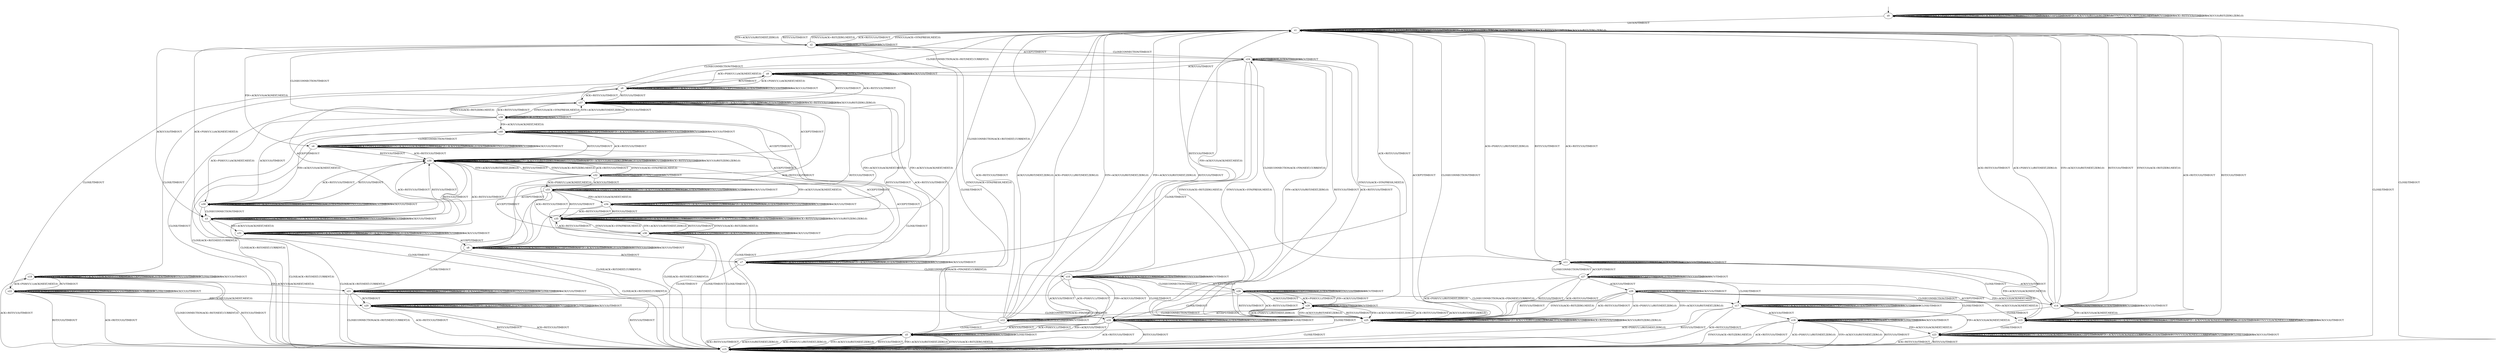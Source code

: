 digraph h6 {
s0 [label="s0"];
s1 [label="s1"];
s15 [label="s15"];
s2 [label="s2"];
s25 [label="s25"];
s3 [label="s3"];
s4 [label="s4"];
s5 [label="s5"];
s24 [label="s24"];
s6 [label="s6"];
s7 [label="s7"];
s30 [label="s30"];
s31 [label="s31"];
s8 [label="s8"];
s9 [label="s9"];
s10 [label="s10"];
s19 [label="s19"];
s20 [label="s20"];
s32 [label="s32"];
s37 [label="s37"];
s11 [label="s11"];
s12 [label="s12"];
s16 [label="s16"];
s21 [label="s21"];
s22 [label="s22"];
s26 [label="s26"];
s33 [label="s33"];
s34 [label="s34"];
s38 [label="s38"];
s13 [label="s13"];
s14 [label="s14"];
s17 [label="s17"];
s27 [label="s27"];
s28 [label="s28"];
s35 [label="s35"];
s39 [label="s39"];
s40 [label="s40"];
s18 [label="s18"];
s23 [label="s23"];
s29 [label="s29"];
s36 [label="s36"];
s0 -> s0 [label="CLOSECONNECTION/TIMEOUT"];
s0 -> s0 [label="ACK+PSH(V,V,1)/RST(ZERO,ZERO,0)"];
s0 -> s0 [label="SYN+ACK(V,V,0)/RST(ZERO,ZERO,0)"];
s0 -> s0 [label="RST(V,V,0)/TIMEOUT"];
s0 -> s0 [label="ACCEPT/TIMEOUT"];
s0 -> s0 [label="FIN+ACK(V,V,0)/RST(ZERO,ZERO,0)"];
s0 -> s1 [label="LISTEN/TIMEOUT"];
s0 -> s0 [label="SYN(V,V,0)/ACK+RST(ZERO,NEXT,0)"];
s0 -> s0 [label="RCV/TIMEOUT"];
s0 -> s0 [label="ACK+RST(V,V,0)/TIMEOUT"];
s0 -> s15 [label="CLOSE/TIMEOUT"];
s0 -> s0 [label="ACK(V,V,0)/RST(ZERO,ZERO,0)"];
s1 -> s1 [label="CLOSECONNECTION/TIMEOUT"];
s1 -> s1 [label="ACK+PSH(V,V,1)/RST(ZERO,ZERO,0)"];
s1 -> s1 [label="SYN+ACK(V,V,0)/RST(ZERO,ZERO,0)"];
s1 -> s1 [label="RST(V,V,0)/TIMEOUT"];
s1 -> s25 [label="ACCEPT/TIMEOUT"];
s1 -> s1 [label="FIN+ACK(V,V,0)/RST(ZERO,ZERO,0)"];
s1 -> s1 [label="LISTEN/TIMEOUT"];
s1 -> s2 [label="SYN(V,V,0)/ACK+SYN(FRESH,NEXT,0)"];
s1 -> s1 [label="RCV/TIMEOUT"];
s1 -> s1 [label="ACK+RST(V,V,0)/TIMEOUT"];
s1 -> s15 [label="CLOSE/TIMEOUT"];
s1 -> s1 [label="ACK(V,V,0)/RST(ZERO,ZERO,0)"];
s15 -> s15 [label="CLOSECONNECTION/TIMEOUT"];
s15 -> s15 [label="ACK+PSH(V,V,1)/RST(ZERO,ZERO,0)"];
s15 -> s15 [label="SYN+ACK(V,V,0)/RST(ZERO,ZERO,0)"];
s15 -> s15 [label="RST(V,V,0)/TIMEOUT"];
s15 -> s15 [label="ACCEPT/TIMEOUT"];
s15 -> s15 [label="FIN+ACK(V,V,0)/RST(ZERO,ZERO,0)"];
s15 -> s15 [label="LISTEN/TIMEOUT"];
s15 -> s15 [label="SYN(V,V,0)/ACK+RST(ZERO,NEXT,0)"];
s15 -> s15 [label="RCV/TIMEOUT"];
s15 -> s15 [label="ACK+RST(V,V,0)/TIMEOUT"];
s15 -> s15 [label="CLOSE/TIMEOUT"];
s15 -> s15 [label="ACK(V,V,0)/RST(ZERO,ZERO,0)"];
s2 -> s2 [label="CLOSECONNECTION/TIMEOUT"];
s2 -> s3 [label="ACK+PSH(V,V,1)/ACK(NEXT,NEXT,0)"];
s2 -> s1 [label="SYN+ACK(V,V,0)/RST(NEXT,ZERO,0)"];
s2 -> s1 [label="RST(V,V,0)/TIMEOUT"];
s2 -> s24 [label="ACCEPT/TIMEOUT"];
s2 -> s4 [label="FIN+ACK(V,V,0)/ACK(NEXT,NEXT,0)"];
s2 -> s2 [label="LISTEN/TIMEOUT"];
s2 -> s1 [label="SYN(V,V,0)/ACK+RST(ZERO,NEXT,0)"];
s2 -> s2 [label="RCV/TIMEOUT"];
s2 -> s1 [label="ACK+RST(V,V,0)/TIMEOUT"];
s2 -> s5 [label="CLOSE/TIMEOUT"];
s2 -> s3 [label="ACK(V,V,0)/TIMEOUT"];
s25 -> s1 [label="CLOSECONNECTION/TIMEOUT"];
s25 -> s25 [label="ACK+PSH(V,V,1)/RST(ZERO,ZERO,0)"];
s25 -> s25 [label="SYN+ACK(V,V,0)/RST(ZERO,ZERO,0)"];
s25 -> s25 [label="RST(V,V,0)/TIMEOUT"];
s25 -> s25 [label="ACCEPT/TIMEOUT"];
s25 -> s25 [label="FIN+ACK(V,V,0)/RST(ZERO,ZERO,0)"];
s25 -> s25 [label="LISTEN/TIMEOUT"];
s25 -> s24 [label="SYN(V,V,0)/ACK+SYN(FRESH,NEXT,0)"];
s25 -> s25 [label="RCV/TIMEOUT"];
s25 -> s25 [label="ACK+RST(V,V,0)/TIMEOUT"];
s25 -> s15 [label="CLOSE/TIMEOUT"];
s25 -> s25 [label="ACK(V,V,0)/RST(ZERO,ZERO,0)"];
s3 -> s3 [label="CLOSECONNECTION/TIMEOUT"];
s3 -> s3 [label="ACK+PSH(V,V,1)/ACK(NEXT,NEXT,0)"];
s3 -> s3 [label="SYN+ACK(V,V,0)/ACK(NEXT,CURRENT,0)"];
s3 -> s30 [label="RST(V,V,0)/TIMEOUT"];
s3 -> s6 [label="ACCEPT/TIMEOUT"];
s3 -> s31 [label="FIN+ACK(V,V,0)/ACK(NEXT,NEXT,0)"];
s3 -> s3 [label="LISTEN/TIMEOUT"];
s3 -> s3 [label="SYN(V,V,0)/TIMEOUT"];
s3 -> s3 [label="RCV/TIMEOUT"];
s3 -> s30 [label="ACK+RST(V,V,0)/TIMEOUT"];
s3 -> s15 [label="CLOSE/ACK+RST(NEXT,CURRENT,0)"];
s3 -> s3 [label="ACK(V,V,0)/TIMEOUT"];
s4 -> s4 [label="CLOSECONNECTION/TIMEOUT"];
s4 -> s4 [label="ACK+PSH(V,V,1)/TIMEOUT"];
s4 -> s4 [label="SYN+ACK(V,V,0)/ACK(NEXT,CURRENT,0)"];
s4 -> s30 [label="RST(V,V,0)/TIMEOUT"];
s4 -> s7 [label="ACCEPT/TIMEOUT"];
s4 -> s4 [label="FIN+ACK(V,V,0)/TIMEOUT"];
s4 -> s4 [label="LISTEN/TIMEOUT"];
s4 -> s4 [label="SYN(V,V,0)/TIMEOUT"];
s4 -> s4 [label="RCV/TIMEOUT"];
s4 -> s30 [label="ACK+RST(V,V,0)/TIMEOUT"];
s4 -> s15 [label="CLOSE/ACK+RST(NEXT,CURRENT,0)"];
s4 -> s4 [label="ACK(V,V,0)/TIMEOUT"];
s5 -> s5 [label="CLOSECONNECTION/TIMEOUT"];
s5 -> s15 [label="ACK+PSH(V,V,1)/RST(NEXT,ZERO,0)"];
s5 -> s15 [label="SYN+ACK(V,V,0)/RST(NEXT,ZERO,0)"];
s5 -> s15 [label="RST(V,V,0)/TIMEOUT"];
s5 -> s5 [label="ACCEPT/TIMEOUT"];
s5 -> s15 [label="FIN+ACK(V,V,0)/RST(NEXT,ZERO,0)"];
s5 -> s5 [label="LISTEN/TIMEOUT"];
s5 -> s15 [label="SYN(V,V,0)/ACK+RST(ZERO,NEXT,0)"];
s5 -> s5 [label="RCV/TIMEOUT"];
s5 -> s15 [label="ACK+RST(V,V,0)/TIMEOUT"];
s5 -> s5 [label="CLOSE/TIMEOUT"];
s5 -> s15 [label="ACK(V,V,0)/RST(NEXT,ZERO,0)"];
s24 -> s2 [label="CLOSECONNECTION/TIMEOUT"];
s24 -> s6 [label="ACK+PSH(V,V,1)/ACK(NEXT,NEXT,0)"];
s24 -> s25 [label="SYN+ACK(V,V,0)/RST(NEXT,ZERO,0)"];
s24 -> s25 [label="RST(V,V,0)/TIMEOUT"];
s24 -> s24 [label="ACCEPT/TIMEOUT"];
s24 -> s7 [label="FIN+ACK(V,V,0)/ACK(NEXT,NEXT,0)"];
s24 -> s24 [label="LISTEN/TIMEOUT"];
s24 -> s25 [label="SYN(V,V,0)/ACK+RST(ZERO,NEXT,0)"];
s24 -> s24 [label="RCV/TIMEOUT"];
s24 -> s25 [label="ACK+RST(V,V,0)/TIMEOUT"];
s24 -> s5 [label="CLOSE/TIMEOUT"];
s24 -> s9 [label="ACK(V,V,0)/TIMEOUT"];
s6 -> s1 [label="CLOSECONNECTION/ACK+RST(NEXT,CURRENT,0)"];
s6 -> s6 [label="ACK+PSH(V,V,1)/ACK(NEXT,NEXT,0)"];
s6 -> s6 [label="SYN+ACK(V,V,0)/ACK(NEXT,CURRENT,0)"];
s6 -> s37 [label="RST(V,V,0)/TIMEOUT"];
s6 -> s6 [label="ACCEPT/TIMEOUT"];
s6 -> s8 [label="FIN+ACK(V,V,0)/ACK(NEXT,NEXT,0)"];
s6 -> s6 [label="LISTEN/TIMEOUT"];
s6 -> s6 [label="SYN(V,V,0)/TIMEOUT"];
s6 -> s9 [label="RCV/TIMEOUT"];
s6 -> s37 [label="ACK+RST(V,V,0)/TIMEOUT"];
s6 -> s19 [label="CLOSE/TIMEOUT"];
s6 -> s6 [label="ACK(V,V,0)/TIMEOUT"];
s7 -> s10 [label="CLOSECONNECTION/ACK+FIN(NEXT,CURRENT,0)"];
s7 -> s7 [label="ACK+PSH(V,V,1)/TIMEOUT"];
s7 -> s7 [label="SYN+ACK(V,V,0)/ACK(NEXT,CURRENT,0)"];
s7 -> s37 [label="RST(V,V,0)/TIMEOUT"];
s7 -> s7 [label="ACCEPT/TIMEOUT"];
s7 -> s7 [label="FIN+ACK(V,V,0)/TIMEOUT"];
s7 -> s7 [label="LISTEN/TIMEOUT"];
s7 -> s7 [label="SYN(V,V,0)/TIMEOUT"];
s7 -> s7 [label="RCV/TIMEOUT"];
s7 -> s37 [label="ACK+RST(V,V,0)/TIMEOUT"];
s7 -> s20 [label="CLOSE/TIMEOUT"];
s7 -> s7 [label="ACK(V,V,0)/TIMEOUT"];
s30 -> s30 [label="CLOSECONNECTION/TIMEOUT"];
s30 -> s30 [label="ACK+PSH(V,V,1)/RST(ZERO,ZERO,0)"];
s30 -> s30 [label="SYN+ACK(V,V,0)/RST(ZERO,ZERO,0)"];
s30 -> s30 [label="RST(V,V,0)/TIMEOUT"];
s30 -> s37 [label="ACCEPT/TIMEOUT"];
s30 -> s30 [label="FIN+ACK(V,V,0)/RST(ZERO,ZERO,0)"];
s30 -> s30 [label="LISTEN/TIMEOUT"];
s30 -> s32 [label="SYN(V,V,0)/ACK+SYN(FRESH,NEXT,0)"];
s30 -> s30 [label="RCV/TIMEOUT"];
s30 -> s30 [label="ACK+RST(V,V,0)/TIMEOUT"];
s30 -> s15 [label="CLOSE/TIMEOUT"];
s30 -> s30 [label="ACK(V,V,0)/RST(ZERO,ZERO,0)"];
s31 -> s31 [label="CLOSECONNECTION/TIMEOUT"];
s31 -> s31 [label="ACK+PSH(V,V,1)/TIMEOUT"];
s31 -> s31 [label="SYN+ACK(V,V,0)/ACK(NEXT,CURRENT,0)"];
s31 -> s30 [label="RST(V,V,0)/TIMEOUT"];
s31 -> s8 [label="ACCEPT/TIMEOUT"];
s31 -> s31 [label="FIN+ACK(V,V,0)/TIMEOUT"];
s31 -> s31 [label="LISTEN/TIMEOUT"];
s31 -> s31 [label="SYN(V,V,0)/TIMEOUT"];
s31 -> s31 [label="RCV/TIMEOUT"];
s31 -> s30 [label="ACK+RST(V,V,0)/TIMEOUT"];
s31 -> s15 [label="CLOSE/ACK+RST(NEXT,CURRENT,0)"];
s31 -> s31 [label="ACK(V,V,0)/TIMEOUT"];
s8 -> s1 [label="CLOSECONNECTION/ACK+RST(NEXT,CURRENT,0)"];
s8 -> s8 [label="ACK+PSH(V,V,1)/TIMEOUT"];
s8 -> s8 [label="SYN+ACK(V,V,0)/ACK(NEXT,CURRENT,0)"];
s8 -> s37 [label="RST(V,V,0)/TIMEOUT"];
s8 -> s8 [label="ACCEPT/TIMEOUT"];
s8 -> s8 [label="FIN+ACK(V,V,0)/TIMEOUT"];
s8 -> s8 [label="LISTEN/TIMEOUT"];
s8 -> s8 [label="SYN(V,V,0)/TIMEOUT"];
s8 -> s7 [label="RCV/TIMEOUT"];
s8 -> s37 [label="ACK+RST(V,V,0)/TIMEOUT"];
s8 -> s21 [label="CLOSE/TIMEOUT"];
s8 -> s8 [label="ACK(V,V,0)/TIMEOUT"];
s9 -> s11 [label="CLOSECONNECTION/ACK+FIN(NEXT,CURRENT,0)"];
s9 -> s6 [label="ACK+PSH(V,V,1)/ACK(NEXT,NEXT,0)"];
s9 -> s9 [label="SYN+ACK(V,V,0)/ACK(NEXT,CURRENT,0)"];
s9 -> s37 [label="RST(V,V,0)/TIMEOUT"];
s9 -> s9 [label="ACCEPT/TIMEOUT"];
s9 -> s7 [label="FIN+ACK(V,V,0)/ACK(NEXT,NEXT,0)"];
s9 -> s9 [label="LISTEN/TIMEOUT"];
s9 -> s9 [label="SYN(V,V,0)/TIMEOUT"];
s9 -> s9 [label="RCV/TIMEOUT"];
s9 -> s37 [label="ACK+RST(V,V,0)/TIMEOUT"];
s9 -> s22 [label="CLOSE/TIMEOUT"];
s9 -> s9 [label="ACK(V,V,0)/TIMEOUT"];
s10 -> s10 [label="CLOSECONNECTION/TIMEOUT"];
s10 -> s12 [label="ACK+PSH(V,V,1)/TIMEOUT"];
s10 -> s10 [label="SYN+ACK(V,V,0)/ACK(NEXT,CURRENT,0)"];
s10 -> s1 [label="RST(V,V,0)/TIMEOUT"];
s10 -> s26 [label="ACCEPT/TIMEOUT"];
s10 -> s12 [label="FIN+ACK(V,V,0)/TIMEOUT"];
s10 -> s10 [label="LISTEN/TIMEOUT"];
s10 -> s10 [label="SYN(V,V,0)/TIMEOUT"];
s10 -> s10 [label="RCV/TIMEOUT"];
s10 -> s1 [label="ACK+RST(V,V,0)/TIMEOUT"];
s10 -> s16 [label="CLOSE/TIMEOUT"];
s10 -> s12 [label="ACK(V,V,0)/TIMEOUT"];
s19 -> s15 [label="CLOSECONNECTION/ACK+RST(NEXT,CURRENT,0)"];
s19 -> s19 [label="ACK+PSH(V,V,1)/ACK(NEXT,NEXT,0)"];
s19 -> s19 [label="SYN+ACK(V,V,0)/ACK(NEXT,CURRENT,0)"];
s19 -> s15 [label="RST(V,V,0)/TIMEOUT"];
s19 -> s19 [label="ACCEPT/TIMEOUT"];
s19 -> s21 [label="FIN+ACK(V,V,0)/ACK(NEXT,NEXT,0)"];
s19 -> s19 [label="LISTEN/TIMEOUT"];
s19 -> s19 [label="SYN(V,V,0)/TIMEOUT"];
s19 -> s22 [label="RCV/TIMEOUT"];
s19 -> s15 [label="ACK+RST(V,V,0)/TIMEOUT"];
s19 -> s19 [label="CLOSE/TIMEOUT"];
s19 -> s19 [label="ACK(V,V,0)/TIMEOUT"];
s20 -> s16 [label="CLOSECONNECTION/ACK+FIN(NEXT,CURRENT,0)"];
s20 -> s20 [label="ACK+PSH(V,V,1)/TIMEOUT"];
s20 -> s20 [label="SYN+ACK(V,V,0)/ACK(NEXT,CURRENT,0)"];
s20 -> s15 [label="RST(V,V,0)/TIMEOUT"];
s20 -> s20 [label="ACCEPT/TIMEOUT"];
s20 -> s20 [label="FIN+ACK(V,V,0)/TIMEOUT"];
s20 -> s20 [label="LISTEN/TIMEOUT"];
s20 -> s20 [label="SYN(V,V,0)/TIMEOUT"];
s20 -> s20 [label="RCV/TIMEOUT"];
s20 -> s15 [label="ACK+RST(V,V,0)/TIMEOUT"];
s20 -> s20 [label="CLOSE/TIMEOUT"];
s20 -> s20 [label="ACK(V,V,0)/TIMEOUT"];
s32 -> s32 [label="CLOSECONNECTION/TIMEOUT"];
s32 -> s33 [label="ACK+PSH(V,V,1)/ACK(NEXT,NEXT,0)"];
s32 -> s30 [label="SYN+ACK(V,V,0)/RST(NEXT,ZERO,0)"];
s32 -> s30 [label="RST(V,V,0)/TIMEOUT"];
s32 -> s38 [label="ACCEPT/TIMEOUT"];
s32 -> s34 [label="FIN+ACK(V,V,0)/ACK(NEXT,NEXT,0)"];
s32 -> s32 [label="LISTEN/TIMEOUT"];
s32 -> s30 [label="SYN(V,V,0)/ACK+RST(ZERO,NEXT,0)"];
s32 -> s32 [label="RCV/TIMEOUT"];
s32 -> s30 [label="ACK+RST(V,V,0)/TIMEOUT"];
s32 -> s5 [label="CLOSE/TIMEOUT"];
s32 -> s33 [label="ACK(V,V,0)/TIMEOUT"];
s37 -> s1 [label="CLOSECONNECTION/TIMEOUT"];
s37 -> s37 [label="ACK+PSH(V,V,1)/RST(ZERO,ZERO,0)"];
s37 -> s37 [label="SYN+ACK(V,V,0)/RST(ZERO,ZERO,0)"];
s37 -> s37 [label="RST(V,V,0)/TIMEOUT"];
s37 -> s37 [label="ACCEPT/TIMEOUT"];
s37 -> s37 [label="FIN+ACK(V,V,0)/RST(ZERO,ZERO,0)"];
s37 -> s37 [label="LISTEN/TIMEOUT"];
s37 -> s38 [label="SYN(V,V,0)/ACK+SYN(FRESH,NEXT,0)"];
s37 -> s37 [label="RCV/TIMEOUT"];
s37 -> s37 [label="ACK+RST(V,V,0)/TIMEOUT"];
s37 -> s15 [label="CLOSE/TIMEOUT"];
s37 -> s37 [label="ACK(V,V,0)/RST(ZERO,ZERO,0)"];
s11 -> s11 [label="CLOSECONNECTION/TIMEOUT"];
s11 -> s1 [label="ACK+PSH(V,V,1)/RST(NEXT,ZERO,0)"];
s11 -> s11 [label="SYN+ACK(V,V,0)/ACK(NEXT,CURRENT,0)"];
s11 -> s1 [label="RST(V,V,0)/TIMEOUT"];
s11 -> s27 [label="ACCEPT/TIMEOUT"];
s11 -> s13 [label="FIN+ACK(V,V,0)/ACK(NEXT,NEXT,0)"];
s11 -> s11 [label="LISTEN/TIMEOUT"];
s11 -> s11 [label="SYN(V,V,0)/TIMEOUT"];
s11 -> s11 [label="RCV/TIMEOUT"];
s11 -> s1 [label="ACK+RST(V,V,0)/TIMEOUT"];
s11 -> s17 [label="CLOSE/TIMEOUT"];
s11 -> s14 [label="ACK(V,V,0)/TIMEOUT"];
s12 -> s12 [label="CLOSECONNECTION/TIMEOUT"];
s12 -> s1 [label="ACK+PSH(V,V,1)/RST(NEXT,ZERO,0)"];
s12 -> s1 [label="SYN+ACK(V,V,0)/RST(NEXT,ZERO,0)"];
s12 -> s1 [label="RST(V,V,0)/TIMEOUT"];
s12 -> s28 [label="ACCEPT/TIMEOUT"];
s12 -> s1 [label="FIN+ACK(V,V,0)/RST(NEXT,ZERO,0)"];
s12 -> s12 [label="LISTEN/TIMEOUT"];
s12 -> s2 [label="SYN(V,V,0)/ACK+SYN(FRESH,NEXT,0)"];
s12 -> s12 [label="RCV/TIMEOUT"];
s12 -> s1 [label="ACK+RST(V,V,0)/TIMEOUT"];
s12 -> s5 [label="CLOSE/TIMEOUT"];
s12 -> s1 [label="ACK(V,V,0)/RST(NEXT,ZERO,0)"];
s16 -> s16 [label="CLOSECONNECTION/TIMEOUT"];
s16 -> s5 [label="ACK+PSH(V,V,1)/TIMEOUT"];
s16 -> s16 [label="SYN+ACK(V,V,0)/ACK(NEXT,CURRENT,0)"];
s16 -> s15 [label="RST(V,V,0)/TIMEOUT"];
s16 -> s16 [label="ACCEPT/TIMEOUT"];
s16 -> s5 [label="FIN+ACK(V,V,0)/TIMEOUT"];
s16 -> s16 [label="LISTEN/TIMEOUT"];
s16 -> s16 [label="SYN(V,V,0)/TIMEOUT"];
s16 -> s16 [label="RCV/TIMEOUT"];
s16 -> s15 [label="ACK+RST(V,V,0)/TIMEOUT"];
s16 -> s16 [label="CLOSE/TIMEOUT"];
s16 -> s5 [label="ACK(V,V,0)/TIMEOUT"];
s21 -> s15 [label="CLOSECONNECTION/ACK+RST(NEXT,CURRENT,0)"];
s21 -> s21 [label="ACK+PSH(V,V,1)/TIMEOUT"];
s21 -> s21 [label="SYN+ACK(V,V,0)/ACK(NEXT,CURRENT,0)"];
s21 -> s15 [label="RST(V,V,0)/TIMEOUT"];
s21 -> s21 [label="ACCEPT/TIMEOUT"];
s21 -> s21 [label="FIN+ACK(V,V,0)/TIMEOUT"];
s21 -> s21 [label="LISTEN/TIMEOUT"];
s21 -> s21 [label="SYN(V,V,0)/TIMEOUT"];
s21 -> s20 [label="RCV/TIMEOUT"];
s21 -> s15 [label="ACK+RST(V,V,0)/TIMEOUT"];
s21 -> s21 [label="CLOSE/TIMEOUT"];
s21 -> s21 [label="ACK(V,V,0)/TIMEOUT"];
s22 -> s17 [label="CLOSECONNECTION/ACK+FIN(NEXT,CURRENT,0)"];
s22 -> s19 [label="ACK+PSH(V,V,1)/ACK(NEXT,NEXT,0)"];
s22 -> s22 [label="SYN+ACK(V,V,0)/ACK(NEXT,CURRENT,0)"];
s22 -> s15 [label="RST(V,V,0)/TIMEOUT"];
s22 -> s22 [label="ACCEPT/TIMEOUT"];
s22 -> s20 [label="FIN+ACK(V,V,0)/ACK(NEXT,NEXT,0)"];
s22 -> s22 [label="LISTEN/TIMEOUT"];
s22 -> s22 [label="SYN(V,V,0)/TIMEOUT"];
s22 -> s22 [label="RCV/TIMEOUT"];
s22 -> s15 [label="ACK+RST(V,V,0)/TIMEOUT"];
s22 -> s22 [label="CLOSE/TIMEOUT"];
s22 -> s22 [label="ACK(V,V,0)/TIMEOUT"];
s26 -> s10 [label="CLOSECONNECTION/TIMEOUT"];
s26 -> s28 [label="ACK+PSH(V,V,1)/TIMEOUT"];
s26 -> s26 [label="SYN+ACK(V,V,0)/ACK(NEXT,CURRENT,0)"];
s26 -> s25 [label="RST(V,V,0)/TIMEOUT"];
s26 -> s26 [label="ACCEPT/TIMEOUT"];
s26 -> s28 [label="FIN+ACK(V,V,0)/TIMEOUT"];
s26 -> s26 [label="LISTEN/TIMEOUT"];
s26 -> s26 [label="SYN(V,V,0)/TIMEOUT"];
s26 -> s26 [label="RCV/TIMEOUT"];
s26 -> s25 [label="ACK+RST(V,V,0)/TIMEOUT"];
s26 -> s16 [label="CLOSE/TIMEOUT"];
s26 -> s28 [label="ACK(V,V,0)/TIMEOUT"];
s33 -> s33 [label="CLOSECONNECTION/TIMEOUT"];
s33 -> s33 [label="ACK+PSH(V,V,1)/ACK(NEXT,NEXT,0)"];
s33 -> s33 [label="SYN+ACK(V,V,0)/ACK(NEXT,CURRENT,0)"];
s33 -> s35 [label="RST(V,V,0)/TIMEOUT"];
s33 -> s39 [label="ACCEPT/TIMEOUT"];
s33 -> s34 [label="FIN+ACK(V,V,0)/ACK(NEXT,NEXT,0)"];
s33 -> s33 [label="LISTEN/TIMEOUT"];
s33 -> s33 [label="SYN(V,V,0)/TIMEOUT"];
s33 -> s33 [label="RCV/TIMEOUT"];
s33 -> s35 [label="ACK+RST(V,V,0)/TIMEOUT"];
s33 -> s15 [label="CLOSE/ACK+RST(NEXT,CURRENT,0)"];
s33 -> s33 [label="ACK(V,V,0)/TIMEOUT"];
s34 -> s34 [label="CLOSECONNECTION/TIMEOUT"];
s34 -> s34 [label="ACK+PSH(V,V,1)/TIMEOUT"];
s34 -> s34 [label="SYN+ACK(V,V,0)/ACK(NEXT,CURRENT,0)"];
s34 -> s35 [label="RST(V,V,0)/TIMEOUT"];
s34 -> s40 [label="ACCEPT/TIMEOUT"];
s34 -> s34 [label="FIN+ACK(V,V,0)/TIMEOUT"];
s34 -> s34 [label="LISTEN/TIMEOUT"];
s34 -> s34 [label="SYN(V,V,0)/TIMEOUT"];
s34 -> s34 [label="RCV/TIMEOUT"];
s34 -> s35 [label="ACK+RST(V,V,0)/TIMEOUT"];
s34 -> s15 [label="CLOSE/ACK+RST(NEXT,CURRENT,0)"];
s34 -> s34 [label="ACK(V,V,0)/TIMEOUT"];
s38 -> s2 [label="CLOSECONNECTION/TIMEOUT"];
s38 -> s39 [label="ACK+PSH(V,V,1)/ACK(NEXT,NEXT,0)"];
s38 -> s37 [label="SYN+ACK(V,V,0)/RST(NEXT,ZERO,0)"];
s38 -> s37 [label="RST(V,V,0)/TIMEOUT"];
s38 -> s38 [label="ACCEPT/TIMEOUT"];
s38 -> s40 [label="FIN+ACK(V,V,0)/ACK(NEXT,NEXT,0)"];
s38 -> s38 [label="LISTEN/TIMEOUT"];
s38 -> s37 [label="SYN(V,V,0)/ACK+RST(ZERO,NEXT,0)"];
s38 -> s38 [label="RCV/TIMEOUT"];
s38 -> s37 [label="ACK+RST(V,V,0)/TIMEOUT"];
s38 -> s5 [label="CLOSE/TIMEOUT"];
s38 -> s39 [label="ACK(V,V,0)/TIMEOUT"];
s13 -> s13 [label="CLOSECONNECTION/TIMEOUT"];
s13 -> s13 [label="ACK+PSH(V,V,1)/ACK(NEXT,CURRENT,0)"];
s13 -> s13 [label="SYN+ACK(V,V,0)/ACK(NEXT,CURRENT,0)"];
s13 -> s1 [label="RST(V,V,0)/TIMEOUT"];
s13 -> s13 [label="ACCEPT/TIMEOUT"];
s13 -> s13 [label="FIN+ACK(V,V,0)/ACK(NEXT,CURRENT,0)"];
s13 -> s13 [label="LISTEN/TIMEOUT"];
s13 -> s13 [label="SYN(V,V,0)/ACK(NEXT,CURRENT,0)"];
s13 -> s13 [label="RCV/TIMEOUT"];
s13 -> s1 [label="ACK+RST(V,V,0)/TIMEOUT"];
s13 -> s23 [label="CLOSE/TIMEOUT"];
s13 -> s13 [label="ACK(V,V,0)/TIMEOUT"];
s14 -> s14 [label="CLOSECONNECTION/TIMEOUT"];
s14 -> s1 [label="ACK+PSH(V,V,1)/RST(NEXT,ZERO,0)"];
s14 -> s1 [label="SYN+ACK(V,V,0)/RST(NEXT,ZERO,0)"];
s14 -> s1 [label="RST(V,V,0)/TIMEOUT"];
s14 -> s29 [label="ACCEPT/TIMEOUT"];
s14 -> s13 [label="FIN+ACK(V,V,0)/ACK(NEXT,NEXT,0)"];
s14 -> s14 [label="LISTEN/TIMEOUT"];
s14 -> s1 [label="SYN(V,V,0)/ACK+RST(ZERO,NEXT,0)"];
s14 -> s14 [label="RCV/TIMEOUT"];
s14 -> s1 [label="ACK+RST(V,V,0)/TIMEOUT"];
s14 -> s18 [label="CLOSE/TIMEOUT"];
s14 -> s14 [label="ACK(V,V,0)/TIMEOUT"];
s17 -> s17 [label="CLOSECONNECTION/TIMEOUT"];
s17 -> s15 [label="ACK+PSH(V,V,1)/RST(NEXT,ZERO,0)"];
s17 -> s17 [label="SYN+ACK(V,V,0)/ACK(NEXT,CURRENT,0)"];
s17 -> s15 [label="RST(V,V,0)/TIMEOUT"];
s17 -> s17 [label="ACCEPT/TIMEOUT"];
s17 -> s23 [label="FIN+ACK(V,V,0)/ACK(NEXT,NEXT,0)"];
s17 -> s17 [label="LISTEN/TIMEOUT"];
s17 -> s17 [label="SYN(V,V,0)/TIMEOUT"];
s17 -> s17 [label="RCV/TIMEOUT"];
s17 -> s15 [label="ACK+RST(V,V,0)/TIMEOUT"];
s17 -> s17 [label="CLOSE/TIMEOUT"];
s17 -> s18 [label="ACK(V,V,0)/TIMEOUT"];
s27 -> s11 [label="CLOSECONNECTION/TIMEOUT"];
s27 -> s25 [label="ACK+PSH(V,V,1)/RST(NEXT,ZERO,0)"];
s27 -> s27 [label="SYN+ACK(V,V,0)/ACK(NEXT,CURRENT,0)"];
s27 -> s25 [label="RST(V,V,0)/TIMEOUT"];
s27 -> s27 [label="ACCEPT/TIMEOUT"];
s27 -> s13 [label="FIN+ACK(V,V,0)/ACK(NEXT,NEXT,0)"];
s27 -> s27 [label="LISTEN/TIMEOUT"];
s27 -> s27 [label="SYN(V,V,0)/TIMEOUT"];
s27 -> s27 [label="RCV/TIMEOUT"];
s27 -> s25 [label="ACK+RST(V,V,0)/TIMEOUT"];
s27 -> s17 [label="CLOSE/TIMEOUT"];
s27 -> s29 [label="ACK(V,V,0)/TIMEOUT"];
s28 -> s12 [label="CLOSECONNECTION/TIMEOUT"];
s28 -> s25 [label="ACK+PSH(V,V,1)/RST(NEXT,ZERO,0)"];
s28 -> s25 [label="SYN+ACK(V,V,0)/RST(NEXT,ZERO,0)"];
s28 -> s25 [label="RST(V,V,0)/TIMEOUT"];
s28 -> s28 [label="ACCEPT/TIMEOUT"];
s28 -> s25 [label="FIN+ACK(V,V,0)/RST(NEXT,ZERO,0)"];
s28 -> s28 [label="LISTEN/TIMEOUT"];
s28 -> s24 [label="SYN(V,V,0)/ACK+SYN(FRESH,NEXT,0)"];
s28 -> s28 [label="RCV/TIMEOUT"];
s28 -> s25 [label="ACK+RST(V,V,0)/TIMEOUT"];
s28 -> s5 [label="CLOSE/TIMEOUT"];
s28 -> s25 [label="ACK(V,V,0)/RST(NEXT,ZERO,0)"];
s35 -> s35 [label="CLOSECONNECTION/TIMEOUT"];
s35 -> s35 [label="ACK+PSH(V,V,1)/RST(ZERO,ZERO,0)"];
s35 -> s35 [label="SYN+ACK(V,V,0)/RST(ZERO,ZERO,0)"];
s35 -> s35 [label="RST(V,V,0)/TIMEOUT"];
s35 -> s30 [label="ACCEPT/TIMEOUT"];
s35 -> s35 [label="FIN+ACK(V,V,0)/RST(ZERO,ZERO,0)"];
s35 -> s35 [label="LISTEN/TIMEOUT"];
s35 -> s36 [label="SYN(V,V,0)/ACK+SYN(FRESH,NEXT,0)"];
s35 -> s35 [label="RCV/TIMEOUT"];
s35 -> s35 [label="ACK+RST(V,V,0)/TIMEOUT"];
s35 -> s15 [label="CLOSE/TIMEOUT"];
s35 -> s35 [label="ACK(V,V,0)/RST(ZERO,ZERO,0)"];
s39 -> s3 [label="CLOSECONNECTION/TIMEOUT"];
s39 -> s39 [label="ACK+PSH(V,V,1)/ACK(NEXT,NEXT,0)"];
s39 -> s39 [label="SYN+ACK(V,V,0)/ACK(NEXT,CURRENT,0)"];
s39 -> s30 [label="RST(V,V,0)/TIMEOUT"];
s39 -> s39 [label="ACCEPT/TIMEOUT"];
s39 -> s40 [label="FIN+ACK(V,V,0)/ACK(NEXT,NEXT,0)"];
s39 -> s39 [label="LISTEN/TIMEOUT"];
s39 -> s39 [label="SYN(V,V,0)/TIMEOUT"];
s39 -> s39 [label="RCV/TIMEOUT"];
s39 -> s30 [label="ACK+RST(V,V,0)/TIMEOUT"];
s39 -> s15 [label="CLOSE/ACK+RST(NEXT,CURRENT,0)"];
s39 -> s39 [label="ACK(V,V,0)/TIMEOUT"];
s40 -> s4 [label="CLOSECONNECTION/TIMEOUT"];
s40 -> s40 [label="ACK+PSH(V,V,1)/TIMEOUT"];
s40 -> s40 [label="SYN+ACK(V,V,0)/ACK(NEXT,CURRENT,0)"];
s40 -> s30 [label="RST(V,V,0)/TIMEOUT"];
s40 -> s40 [label="ACCEPT/TIMEOUT"];
s40 -> s40 [label="FIN+ACK(V,V,0)/TIMEOUT"];
s40 -> s40 [label="LISTEN/TIMEOUT"];
s40 -> s40 [label="SYN(V,V,0)/TIMEOUT"];
s40 -> s40 [label="RCV/TIMEOUT"];
s40 -> s30 [label="ACK+RST(V,V,0)/TIMEOUT"];
s40 -> s15 [label="CLOSE/ACK+RST(NEXT,CURRENT,0)"];
s40 -> s40 [label="ACK(V,V,0)/TIMEOUT"];
s18 -> s18 [label="CLOSECONNECTION/TIMEOUT"];
s18 -> s15 [label="ACK+PSH(V,V,1)/RST(NEXT,ZERO,0)"];
s18 -> s15 [label="SYN+ACK(V,V,0)/RST(NEXT,ZERO,0)"];
s18 -> s15 [label="RST(V,V,0)/TIMEOUT"];
s18 -> s18 [label="ACCEPT/TIMEOUT"];
s18 -> s23 [label="FIN+ACK(V,V,0)/ACK(NEXT,NEXT,0)"];
s18 -> s18 [label="LISTEN/TIMEOUT"];
s18 -> s15 [label="SYN(V,V,0)/ACK+RST(ZERO,NEXT,0)"];
s18 -> s18 [label="RCV/TIMEOUT"];
s18 -> s15 [label="ACK+RST(V,V,0)/TIMEOUT"];
s18 -> s18 [label="CLOSE/TIMEOUT"];
s18 -> s18 [label="ACK(V,V,0)/TIMEOUT"];
s23 -> s23 [label="CLOSECONNECTION/TIMEOUT"];
s23 -> s23 [label="ACK+PSH(V,V,1)/ACK(NEXT,CURRENT,0)"];
s23 -> s23 [label="SYN+ACK(V,V,0)/ACK(NEXT,CURRENT,0)"];
s23 -> s15 [label="RST(V,V,0)/TIMEOUT"];
s23 -> s23 [label="ACCEPT/TIMEOUT"];
s23 -> s23 [label="FIN+ACK(V,V,0)/ACK(NEXT,CURRENT,0)"];
s23 -> s23 [label="LISTEN/TIMEOUT"];
s23 -> s23 [label="SYN(V,V,0)/ACK(NEXT,CURRENT,0)"];
s23 -> s23 [label="RCV/TIMEOUT"];
s23 -> s15 [label="ACK+RST(V,V,0)/TIMEOUT"];
s23 -> s23 [label="CLOSE/TIMEOUT"];
s23 -> s23 [label="ACK(V,V,0)/TIMEOUT"];
s29 -> s14 [label="CLOSECONNECTION/TIMEOUT"];
s29 -> s25 [label="ACK+PSH(V,V,1)/RST(NEXT,ZERO,0)"];
s29 -> s25 [label="SYN+ACK(V,V,0)/RST(NEXT,ZERO,0)"];
s29 -> s25 [label="RST(V,V,0)/TIMEOUT"];
s29 -> s29 [label="ACCEPT/TIMEOUT"];
s29 -> s13 [label="FIN+ACK(V,V,0)/ACK(NEXT,NEXT,0)"];
s29 -> s29 [label="LISTEN/TIMEOUT"];
s29 -> s25 [label="SYN(V,V,0)/ACK+RST(ZERO,NEXT,0)"];
s29 -> s29 [label="RCV/TIMEOUT"];
s29 -> s25 [label="ACK+RST(V,V,0)/TIMEOUT"];
s29 -> s18 [label="CLOSE/TIMEOUT"];
s29 -> s29 [label="ACK(V,V,0)/TIMEOUT"];
s36 -> s36 [label="CLOSECONNECTION/TIMEOUT"];
s36 -> s36 [label="ACK+PSH(V,V,1)/TIMEOUT"];
s36 -> s35 [label="SYN+ACK(V,V,0)/RST(NEXT,ZERO,0)"];
s36 -> s35 [label="RST(V,V,0)/TIMEOUT"];
s36 -> s32 [label="ACCEPT/TIMEOUT"];
s36 -> s36 [label="FIN+ACK(V,V,0)/TIMEOUT"];
s36 -> s36 [label="LISTEN/TIMEOUT"];
s36 -> s35 [label="SYN(V,V,0)/ACK+RST(ZERO,NEXT,0)"];
s36 -> s36 [label="RCV/TIMEOUT"];
s36 -> s35 [label="ACK+RST(V,V,0)/TIMEOUT"];
s36 -> s5 [label="CLOSE/TIMEOUT"];
s36 -> s36 [label="ACK(V,V,0)/TIMEOUT"];
__start0 [shape=none, label=""];
__start0 -> s0 [label=""];
}
